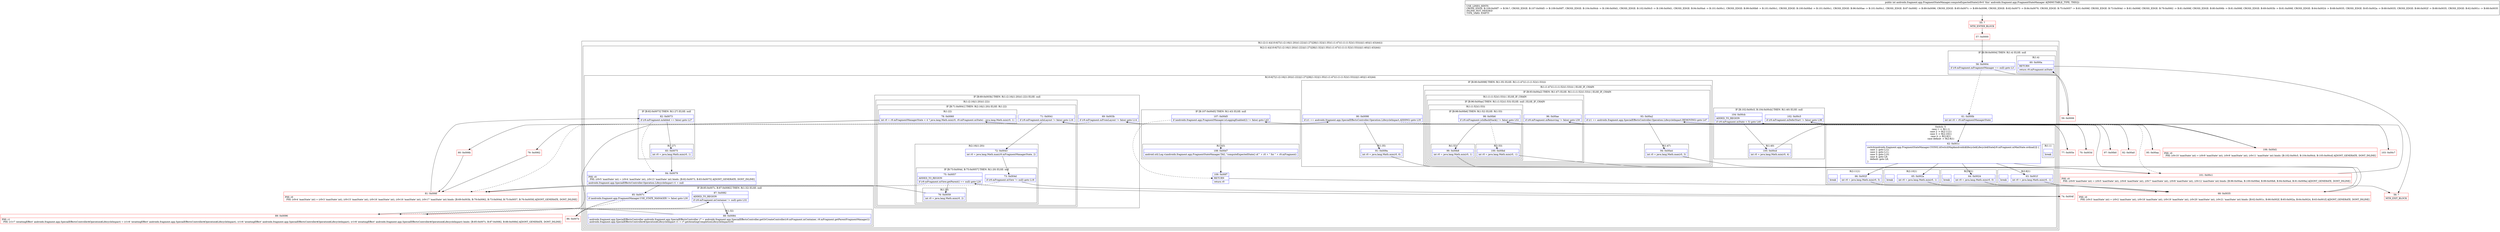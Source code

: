 digraph "CFG forandroidx.fragment.app.FragmentStateManager.computeExpectedState()I" {
subgraph cluster_Region_1802700244 {
label = "R(1:(2:(1:4)|(10:6|7|(1:(2:16|(1:20))(1:22))|(1:27)|28|(1:32)|(1:35)(1:(1:47)(1:(1:(1:52)(1:53))))|(1:40)|(1:43)|44)))";
node [shape=record,color=blue];
subgraph cluster_Region_838031285 {
label = "R(2:(1:4)|(10:6|7|(1:(2:16|(1:20))(1:22))|(1:27)|28|(1:32)|(1:35)(1:(1:47)(1:(1:(1:52)(1:53))))|(1:40)|(1:43)|44))";
node [shape=record,color=blue];
subgraph cluster_IfRegion_1389161243 {
label = "IF [B:58:0x0004] THEN: R(1:4) ELSE: null";
node [shape=record,color=blue];
Node_58 [shape=record,label="{58\:\ 0x0004|if (r9.mFragment.mFragmentManager == null) goto L3\l}"];
subgraph cluster_Region_108809742 {
label = "R(1:4)";
node [shape=record,color=blue];
Node_60 [shape=record,label="{60\:\ 0x000a|RETURN\l|return r9.mFragment.mState\l}"];
}
}
subgraph cluster_Region_1122554006 {
label = "R(10:6|7|(1:(2:16|(1:20))(1:22))|(1:27)|28|(1:32)|(1:35)(1:(1:47)(1:(1:(1:52)(1:53))))|(1:40)|(1:43)|44)";
node [shape=record,color=blue];
Node_61 [shape=record,label="{61\:\ 0x000b|int int r0 = r9.mFragmentManagerState\l}"];
subgraph cluster_SwitchRegion_1968354992 {
label = "Switch: 5
 case 1 -> R(1:1)
 case 2 -> R(2:11|1)
 case 3 -> R(2:10|1)
 case 4 -> R(2:9|1)
 case default -> R(2:8|1)";
node [shape=record,color=blue];
Node_62 [shape=record,label="{62\:\ 0x001c|switch(androidx.fragment.app.FragmentStateManager.C03502.$SwitchMap$androidx$lifecycle$Lifecycle$State[r9.mFragment.mMaxState.ordinal()]) \{\l    case 1: goto L12;\l    case 2: goto L11;\l    case 3: goto L10;\l    case 4: goto L9;\l    default: goto L8;\l\}\l}"];
subgraph cluster_Region_1580665168 {
label = "R(1:1)";
node [shape=record,color=blue];
Node_InsnContainer_1805034942 [shape=record,label="{|break\l}"];
}
subgraph cluster_Region_417494750 {
label = "R(2:11|1)";
node [shape=record,color=blue];
Node_66 [shape=record,label="{66\:\ 0x002f|int r0 = java.lang.Math.min(r0, 5)\l}"];
Node_InsnContainer_259955452 [shape=record,label="{|break\l}"];
}
subgraph cluster_Region_1876569134 {
label = "R(2:10|1)";
node [shape=record,color=blue];
Node_65 [shape=record,label="{65\:\ 0x002a|int r0 = java.lang.Math.min(r0, 1)\l}"];
Node_InsnContainer_1870224021 [shape=record,label="{|break\l}"];
}
subgraph cluster_Region_1965298159 {
label = "R(2:9|1)";
node [shape=record,color=blue];
Node_64 [shape=record,label="{64\:\ 0x0024|int r0 = java.lang.Math.min(r0, 0)\l}"];
Node_InsnContainer_165847971 [shape=record,label="{|break\l}"];
}
subgraph cluster_Region_1544883208 {
label = "R(2:8|1)";
node [shape=record,color=blue];
Node_63 [shape=record,label="{63\:\ 0x001f|int r0 = java.lang.Math.min(r0, \-1)\l}"];
Node_InsnContainer_1468488820 [shape=record,label="{|break\l}"];
}
}
subgraph cluster_IfRegion_743802114 {
label = "IF [B:69:0x003b] THEN: R(1:(2:16|(1:20))(1:22)) ELSE: null";
node [shape=record,color=blue];
Node_69 [shape=record,label="{69\:\ 0x003b|if (r9.mFragment.mFromLayout != false) goto L14\l}"];
subgraph cluster_Region_157147119 {
label = "R(1:(2:16|(1:20))(1:22))";
node [shape=record,color=blue];
subgraph cluster_IfRegion_356420316 {
label = "IF [B:71:0x0041] THEN: R(2:16|(1:20)) ELSE: R(1:22)";
node [shape=record,color=blue];
Node_71 [shape=record,label="{71\:\ 0x0041|if (r9.mFragment.mInLayout != false) goto L16\l}"];
subgraph cluster_Region_130262254 {
label = "R(2:16|(1:20))";
node [shape=record,color=blue];
Node_72 [shape=record,label="{72\:\ 0x0043|int r0 = java.lang.Math.max(r9.mFragmentManagerState, 2)\l}"];
subgraph cluster_IfRegion_2016874739 {
label = "IF [B:73:0x004d, B:75:0x0057] THEN: R(1:20) ELSE: null";
node [shape=record,color=blue];
Node_73 [shape=record,label="{73\:\ 0x004d|if (r9.mFragment.mView != null) goto L18\l}"];
Node_75 [shape=record,label="{75\:\ 0x0057|ADDED_TO_REGION\l|if (r9.mFragment.mView.getParent() == null) goto L20\l}"];
subgraph cluster_Region_533121992 {
label = "R(1:20)";
node [shape=record,color=blue];
Node_76 [shape=record,label="{76\:\ 0x0059|int r0 = java.lang.Math.min(r0, 2)\l}"];
}
}
}
subgraph cluster_Region_293394026 {
label = "R(1:22)";
node [shape=record,color=blue];
Node_78 [shape=record,label="{78\:\ 0x0060|int r0 = r9.mFragmentManagerState \< 4 ? java.lang.Math.min(r0, r9.mFragment.mState) : java.lang.Math.min(r0, 1)\l}"];
}
}
}
}
subgraph cluster_IfRegion_2026567522 {
label = "IF [B:82:0x0073] THEN: R(1:27) ELSE: null";
node [shape=record,color=blue];
Node_82 [shape=record,label="{82\:\ 0x0073|if (r9.mFragment.mAdded == false) goto L27\l}"];
subgraph cluster_Region_1133024611 {
label = "R(1:27)";
node [shape=record,color=blue];
Node_83 [shape=record,label="{83\:\ 0x0075|int r0 = java.lang.Math.min(r0, 1)\l}"];
}
}
Node_84 [shape=record,label="{84\:\ 0x0079|PHI: r0 \l  PHI: (r0v5 'maxState' int) = (r0v4 'maxState' int), (r0v13 'maxState' int) binds: [B:82:0x0073, B:83:0x0075] A[DONT_GENERATE, DONT_INLINE]\l|androidx.fragment.app.SpecialEffectsController.Operation.LifecycleImpact r1 = null\l}"];
subgraph cluster_IfRegion_521137459 {
label = "IF [B:85:0x007c, B:87:0x0082] THEN: R(1:32) ELSE: null";
node [shape=record,color=blue];
Node_85 [shape=record,label="{85\:\ 0x007c|if (androidx.fragment.app.FragmentManager.USE_STATE_MANAGER != false) goto L30\l}"];
Node_87 [shape=record,label="{87\:\ 0x0082|ADDED_TO_REGION\l|if (r9.mFragment.mContainer != null) goto L32\l}"];
subgraph cluster_Region_1775183961 {
label = "R(1:32)";
node [shape=record,color=blue];
Node_88 [shape=record,label="{88\:\ 0x0084|androidx.fragment.app.SpecialEffectsController androidx.fragment.app.SpecialEffectsController r7 = androidx.fragment.app.SpecialEffectsController.getOrCreateController(r9.mFragment.mContainer, r9.mFragment.getParentFragmentManager())\landroidx.fragment.app.SpecialEffectsController$Operation$LifecycleImpact r1 = r7.getAwaitingCompletionLifecycleImpact(r9)\l}"];
}
}
subgraph cluster_IfRegion_1009907686 {
label = "IF [B:90:0x0098] THEN: R(1:35) ELSE: R(1:(1:47)(1:(1:(1:52)(1:53))))";
node [shape=record,color=blue];
Node_90 [shape=record,label="{90\:\ 0x0098|if (r1 == androidx.fragment.app.SpecialEffectsController.Operation.LifecycleImpact.ADDING) goto L35\l}"];
subgraph cluster_Region_2081198636 {
label = "R(1:35)";
node [shape=record,color=blue];
Node_91 [shape=record,label="{91\:\ 0x009a|int r0 = java.lang.Math.min(r0, 6)\l}"];
}
subgraph cluster_Region_2122775652 {
label = "R(1:(1:47)(1:(1:(1:52)(1:53)))) | ELSE_IF_CHAIN\l";
node [shape=record,color=blue];
subgraph cluster_IfRegion_1211160868 {
label = "IF [B:93:0x00a2] THEN: R(1:47) ELSE: R(1:(1:(1:52)(1:53))) | ELSE_IF_CHAIN\l";
node [shape=record,color=blue];
Node_93 [shape=record,label="{93\:\ 0x00a2|if (r1 == androidx.fragment.app.SpecialEffectsController.Operation.LifecycleImpact.REMOVING) goto L47\l}"];
subgraph cluster_Region_9061781 {
label = "R(1:47)";
node [shape=record,color=blue];
Node_94 [shape=record,label="{94\:\ 0x00a4|int r0 = java.lang.Math.max(r0, 3)\l}"];
}
subgraph cluster_Region_1056361423 {
label = "R(1:(1:(1:52)(1:53))) | ELSE_IF_CHAIN\l";
node [shape=record,color=blue];
subgraph cluster_IfRegion_287853204 {
label = "IF [B:96:0x00ae] THEN: R(1:(1:52)(1:53)) ELSE: null | ELSE_IF_CHAIN\l";
node [shape=record,color=blue];
Node_96 [shape=record,label="{96\:\ 0x00ae|if (r9.mFragment.mRemoving != false) goto L50\l}"];
subgraph cluster_Region_1907252215 {
label = "R(1:(1:52)(1:53))";
node [shape=record,color=blue];
subgraph cluster_IfRegion_948108410 {
label = "IF [B:98:0x00b6] THEN: R(1:52) ELSE: R(1:53)";
node [shape=record,color=blue];
Node_98 [shape=record,label="{98\:\ 0x00b6|if (r9.mFragment.isInBackStack() != false) goto L52\l}"];
subgraph cluster_Region_493112301 {
label = "R(1:52)";
node [shape=record,color=blue];
Node_99 [shape=record,label="{99\:\ 0x00b8|int r0 = java.lang.Math.min(r0, 1)\l}"];
}
subgraph cluster_Region_230601999 {
label = "R(1:53)";
node [shape=record,color=blue];
Node_100 [shape=record,label="{100\:\ 0x00bd|int r0 = java.lang.Math.min(r0, \-1)\l}"];
}
}
}
}
}
}
}
}
subgraph cluster_IfRegion_807596054 {
label = "IF [B:102:0x00c5, B:104:0x00cb] THEN: R(1:40) ELSE: null";
node [shape=record,color=blue];
Node_102 [shape=record,label="{102\:\ 0x00c5|if (r9.mFragment.mDeferStart != false) goto L38\l}"];
Node_104 [shape=record,label="{104\:\ 0x00cb|ADDED_TO_REGION\l|if (r9.mFragment.mState \< 5) goto L40\l}"];
subgraph cluster_Region_81938802 {
label = "R(1:40)";
node [shape=record,color=blue];
Node_105 [shape=record,label="{105\:\ 0x00cd|int r0 = java.lang.Math.min(r0, 4)\l}"];
}
}
subgraph cluster_IfRegion_1661825132 {
label = "IF [B:107:0x00d5] THEN: R(1:43) ELSE: null";
node [shape=record,color=blue];
Node_107 [shape=record,label="{107\:\ 0x00d5|if (androidx.fragment.app.FragmentManager.isLoggingEnabled(2) != false) goto L43\l}"];
subgraph cluster_Region_1472906706 {
label = "R(1:43)";
node [shape=record,color=blue];
Node_108 [shape=record,label="{108\:\ 0x00d7|android.util.Log.v(androidx.fragment.app.FragmentStateManager.TAG, \"computeExpectedState() of \" + r0 + \" for \" + r9.mFragment)\l}"];
}
}
Node_109 [shape=record,label="{109\:\ 0x00f7|RETURN\l|return r0\l}"];
}
}
}
Node_55 [shape=record,color=red,label="{55\:\ ?|MTH_ENTER_BLOCK\l}"];
Node_57 [shape=record,color=red,label="{57\:\ 0x0000}"];
Node_59 [shape=record,color=red,label="{59\:\ 0x0006}"];
Node_56 [shape=record,color=red,label="{56\:\ ?|MTH_EXIT_BLOCK\l}"];
Node_68 [shape=record,color=red,label="{68\:\ 0x0035|PHI: r0 \l  PHI: (r0v3 'maxState' int) = (r0v2 'maxState' int), (r0v18 'maxState' int), (r0v19 'maxState' int), (r0v20 'maxState' int), (r0v21 'maxState' int) binds: [B:62:0x001c, B:66:0x002f, B:65:0x002a, B:64:0x0024, B:63:0x001f] A[DONT_GENERATE, DONT_INLINE]\l}"];
Node_70 [shape=record,color=red,label="{70\:\ 0x003d}"];
Node_74 [shape=record,color=red,label="{74\:\ 0x004f}"];
Node_77 [shape=record,color=red,label="{77\:\ 0x005e}"];
Node_79 [shape=record,color=red,label="{79\:\ 0x0062}"];
Node_80 [shape=record,color=red,label="{80\:\ 0x006b}"];
Node_81 [shape=record,color=red,label="{81\:\ 0x006f|PHI: r0 \l  PHI: (r0v4 'maxState' int) = (r0v3 'maxState' int), (r0v15 'maxState' int), (r0v16 'maxState' int), (r0v16 'maxState' int), (r0v17 'maxState' int) binds: [B:69:0x003b, B:79:0x0062, B:73:0x004d, B:75:0x0057, B:76:0x0059] A[DONT_GENERATE, DONT_INLINE]\l}"];
Node_86 [shape=record,color=red,label="{86\:\ 0x007e}"];
Node_89 [shape=record,color=red,label="{89\:\ 0x0096|PHI: r1 \l  PHI: (r1v7 'awaitingEffect' androidx.fragment.app.SpecialEffectsController$Operation$LifecycleImpact) = (r1v6 'awaitingEffect' androidx.fragment.app.SpecialEffectsController$Operation$LifecycleImpact), (r1v6 'awaitingEffect' androidx.fragment.app.SpecialEffectsController$Operation$LifecycleImpact), (r1v8 'awaitingEffect' androidx.fragment.app.SpecialEffectsController$Operation$LifecycleImpact) binds: [B:85:0x007c, B:87:0x0082, B:88:0x0084] A[DONT_GENERATE, DONT_INLINE]\l}"];
Node_101 [shape=record,color=red,label="{101\:\ 0x00c1|PHI: r0 \l  PHI: (r0v9 'maxState' int) = (r0v5 'maxState' int), (r0v6 'maxState' int), (r0v7 'maxState' int), (r0v8 'maxState' int), (r0v12 'maxState' int) binds: [B:96:0x00ae, B:100:0x00bd, B:99:0x00b8, B:94:0x00a4, B:91:0x009a] A[DONT_GENERATE, DONT_INLINE]\l}"];
Node_103 [shape=record,color=red,label="{103\:\ 0x00c7}"];
Node_106 [shape=record,color=red,label="{106\:\ 0x00d1|PHI: r0 \l  PHI: (r0v10 'maxState' int) = (r0v9 'maxState' int), (r0v9 'maxState' int), (r0v11 'maxState' int) binds: [B:102:0x00c5, B:104:0x00cb, B:105:0x00cd] A[DONT_GENERATE, DONT_INLINE]\l}"];
Node_92 [shape=record,color=red,label="{92\:\ 0x00a0}"];
Node_95 [shape=record,color=red,label="{95\:\ 0x00aa}"];
Node_97 [shape=record,color=red,label="{97\:\ 0x00b0}"];
MethodNode[shape=record,label="{public int androidx.fragment.app.FragmentStateManager.computeExpectedState((r9v0 'this' androidx.fragment.app.FragmentStateManager A[IMMUTABLE_TYPE, THIS]))  | USE_LINES_HINTS\lCROSS_EDGE: B:109:0x00f7 \-\> B:56:?, CROSS_EDGE: B:107:0x00d5 \-\> B:109:0x00f7, CROSS_EDGE: B:104:0x00cb \-\> B:106:0x00d1, CROSS_EDGE: B:102:0x00c5 \-\> B:106:0x00d1, CROSS_EDGE: B:94:0x00a4 \-\> B:101:0x00c1, CROSS_EDGE: B:99:0x00b8 \-\> B:101:0x00c1, CROSS_EDGE: B:100:0x00bd \-\> B:101:0x00c1, CROSS_EDGE: B:96:0x00ae \-\> B:101:0x00c1, CROSS_EDGE: B:87:0x0082 \-\> B:89:0x0096, CROSS_EDGE: B:85:0x007c \-\> B:89:0x0096, CROSS_EDGE: B:82:0x0073 \-\> B:84:0x0079, CROSS_EDGE: B:75:0x0057 \-\> B:81:0x006f, CROSS_EDGE: B:73:0x004d \-\> B:81:0x006f, CROSS_EDGE: B:79:0x0062 \-\> B:81:0x006f, CROSS_EDGE: B:80:0x006b \-\> B:81:0x006f, CROSS_EDGE: B:69:0x003b \-\> B:81:0x006f, CROSS_EDGE: B:64:0x0024 \-\> B:68:0x0035, CROSS_EDGE: B:65:0x002a \-\> B:68:0x0035, CROSS_EDGE: B:66:0x002f \-\> B:68:0x0035, CROSS_EDGE: B:62:0x001c \-\> B:68:0x0035\lINLINE_NOT_NEEDED\lTYPE_VARS: EMPTY\l}"];
MethodNode -> Node_55;Node_58 -> Node_59;
Node_58 -> Node_61[style=dashed];
Node_60 -> Node_56;
Node_61 -> Node_62;
Node_62 -> Node_63;
Node_62 -> Node_64;
Node_62 -> Node_65;
Node_62 -> Node_66;
Node_62 -> Node_68;
Node_66 -> Node_68;
Node_65 -> Node_68;
Node_64 -> Node_68;
Node_63 -> Node_68;
Node_69 -> Node_70;
Node_69 -> Node_81[style=dashed];
Node_71 -> Node_72;
Node_71 -> Node_77[style=dashed];
Node_72 -> Node_73;
Node_73 -> Node_74;
Node_73 -> Node_81[style=dashed];
Node_75 -> Node_76;
Node_75 -> Node_81[style=dashed];
Node_76 -> Node_81;
Node_78 -> Node_79;
Node_78 -> Node_80;
Node_82 -> Node_83;
Node_82 -> Node_84[style=dashed];
Node_83 -> Node_84;
Node_84 -> Node_85;
Node_85 -> Node_86;
Node_85 -> Node_89[style=dashed];
Node_87 -> Node_88;
Node_87 -> Node_89[style=dashed];
Node_88 -> Node_89;
Node_90 -> Node_91;
Node_90 -> Node_92[style=dashed];
Node_91 -> Node_101;
Node_93 -> Node_94;
Node_93 -> Node_95[style=dashed];
Node_94 -> Node_101;
Node_96 -> Node_97;
Node_96 -> Node_101[style=dashed];
Node_98 -> Node_99;
Node_98 -> Node_100[style=dashed];
Node_99 -> Node_101;
Node_100 -> Node_101;
Node_102 -> Node_103;
Node_102 -> Node_106[style=dashed];
Node_104 -> Node_105;
Node_104 -> Node_106[style=dashed];
Node_105 -> Node_106;
Node_107 -> Node_108;
Node_107 -> Node_109[style=dashed];
Node_108 -> Node_109;
Node_109 -> Node_56;
Node_55 -> Node_57;
Node_57 -> Node_58;
Node_59 -> Node_60;
Node_68 -> Node_69;
Node_70 -> Node_71;
Node_74 -> Node_75;
Node_77 -> Node_78;
Node_79 -> Node_81;
Node_80 -> Node_81;
Node_81 -> Node_82;
Node_86 -> Node_87;
Node_89 -> Node_90;
Node_101 -> Node_102;
Node_103 -> Node_104;
Node_106 -> Node_107;
Node_92 -> Node_93;
Node_95 -> Node_96;
Node_97 -> Node_98;
}

